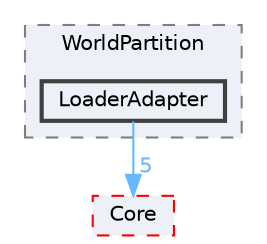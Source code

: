 digraph "LoaderAdapter"
{
 // INTERACTIVE_SVG=YES
 // LATEX_PDF_SIZE
  bgcolor="transparent";
  edge [fontname=Helvetica,fontsize=10,labelfontname=Helvetica,labelfontsize=10];
  node [fontname=Helvetica,fontsize=10,shape=box,height=0.2,width=0.4];
  compound=true
  subgraph clusterdir_4e67b97133d7657ee6894589ad2a7aee {
    graph [ bgcolor="#edf0f7", pencolor="grey50", label="WorldPartition", fontname=Helvetica,fontsize=10 style="filled,dashed", URL="dir_4e67b97133d7657ee6894589ad2a7aee.html",tooltip=""]
  dir_50bb59b040979547989dc9afe111f225 [label="LoaderAdapter", fillcolor="#edf0f7", color="grey25", style="filled,bold", URL="dir_50bb59b040979547989dc9afe111f225.html",tooltip=""];
  }
  dir_0e6cddcc9caa1238c7f3774224afaa45 [label="Core", fillcolor="#edf0f7", color="red", style="filled,dashed", URL="dir_0e6cddcc9caa1238c7f3774224afaa45.html",tooltip=""];
  dir_50bb59b040979547989dc9afe111f225->dir_0e6cddcc9caa1238c7f3774224afaa45 [headlabel="5", labeldistance=1.5 headhref="dir_000580_000266.html" href="dir_000580_000266.html" color="steelblue1" fontcolor="steelblue1"];
}
